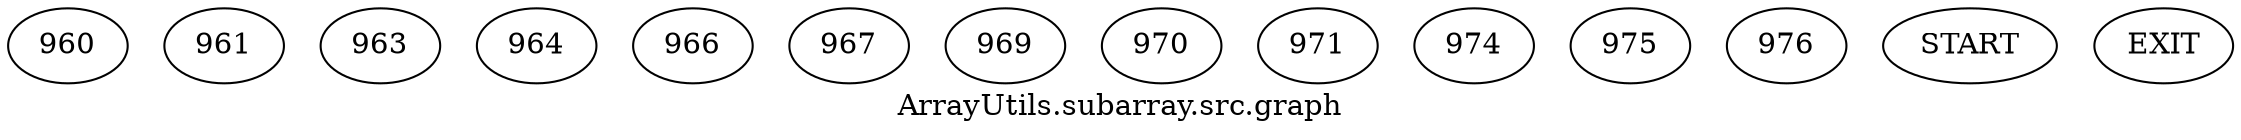 /* --------------------------------------------------- */
/* Generated by Dr. Garbage Control Flow Graph Factory */
/* http://www.drgarbage.com                            */
/* Version: 4.5.0.201508311741                         */
/* Retrieved on: 2020-01-06 13:23:00.877               */
/* --------------------------------------------------- */
digraph "ArrayUtils.subarray.src.graph" {
 graph [label="ArrayUtils.subarray.src.graph"];
 2 [label="960" ]
 3 [label="961" ]
 4 [label="963" ]
 5 [label="964" ]
 6 [label="966" ]
 7 [label="967" ]
 8 [label="969" ]
 9 [label="970" ]
 10 [label="971" ]
 11 [label="974" ]
 12 [label="975" ]
 13 [label="976" ]
 14 [label="START" ]
 15 [label="EXIT" ]
 14  2
 2  3
 2  4
 4  5
 4  6
 5  6
 6  7
 6  8
 7  8
 8  9
 9  10
 9  11
 11  12
 12  13
 3  15
 10  15
 13  15
}

